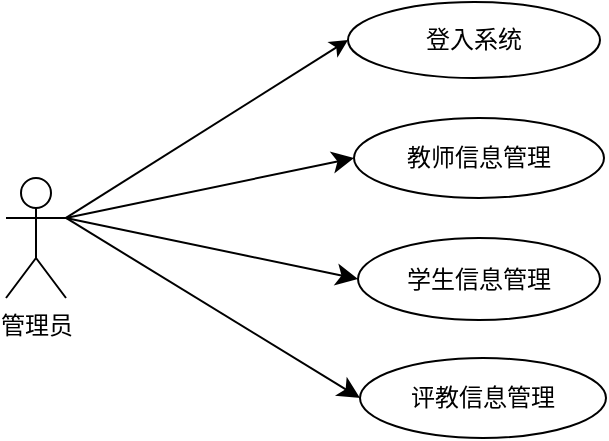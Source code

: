 <mxfile version="26.2.6" pages="7">
  <diagram id="BqKJMf85FPqzIqud4xsY" name="管理员">
    <mxGraphModel dx="1157" dy="427" grid="0" gridSize="10" guides="1" tooltips="1" connect="1" arrows="1" fold="1" page="0" pageScale="1" pageWidth="827" pageHeight="1169" math="0" shadow="0">
      <root>
        <mxCell id="0" />
        <mxCell id="1" parent="0" />
        <mxCell id="Rj7lTGnkJ_8Ad0_1yGEh-7" style="edgeStyle=none;curved=1;rounded=0;orthogonalLoop=1;jettySize=auto;html=1;exitX=1;exitY=0.333;exitDx=0;exitDy=0;exitPerimeter=0;entryX=0;entryY=0.5;entryDx=0;entryDy=0;fontSize=12;startSize=8;endSize=8;" parent="1" source="Rj7lTGnkJ_8Ad0_1yGEh-1" target="Rj7lTGnkJ_8Ad0_1yGEh-3" edge="1">
          <mxGeometry relative="1" as="geometry" />
        </mxCell>
        <mxCell id="Rj7lTGnkJ_8Ad0_1yGEh-8" style="edgeStyle=none;curved=1;rounded=0;orthogonalLoop=1;jettySize=auto;html=1;exitX=1;exitY=0.333;exitDx=0;exitDy=0;exitPerimeter=0;entryX=0;entryY=0.5;entryDx=0;entryDy=0;fontSize=12;startSize=8;endSize=8;" parent="1" source="Rj7lTGnkJ_8Ad0_1yGEh-1" target="Rj7lTGnkJ_8Ad0_1yGEh-4" edge="1">
          <mxGeometry relative="1" as="geometry" />
        </mxCell>
        <mxCell id="Rj7lTGnkJ_8Ad0_1yGEh-9" style="edgeStyle=none;curved=1;rounded=0;orthogonalLoop=1;jettySize=auto;html=1;exitX=1;exitY=0.333;exitDx=0;exitDy=0;exitPerimeter=0;entryX=0;entryY=0.5;entryDx=0;entryDy=0;fontSize=12;startSize=8;endSize=8;" parent="1" source="Rj7lTGnkJ_8Ad0_1yGEh-1" target="Rj7lTGnkJ_8Ad0_1yGEh-5" edge="1">
          <mxGeometry relative="1" as="geometry" />
        </mxCell>
        <mxCell id="wLHuV9FiwggXm_gmEuJT-1" style="edgeStyle=none;rounded=0;orthogonalLoop=1;jettySize=auto;html=1;exitX=1;exitY=0.333;exitDx=0;exitDy=0;exitPerimeter=0;entryX=0;entryY=0.5;entryDx=0;entryDy=0;" parent="1" source="Rj7lTGnkJ_8Ad0_1yGEh-1" target="wLHuV9FiwggXm_gmEuJT-2" edge="1">
          <mxGeometry relative="1" as="geometry">
            <mxPoint x="83.87" y="334.136" as="targetPoint" />
          </mxGeometry>
        </mxCell>
        <mxCell id="Rj7lTGnkJ_8Ad0_1yGEh-1" value="管理员" style="shape=umlActor;verticalLabelPosition=bottom;verticalAlign=top;html=1;outlineConnect=0;" parent="1" vertex="1">
          <mxGeometry x="-87" y="159" width="30" height="60" as="geometry" />
        </mxCell>
        <mxCell id="Rj7lTGnkJ_8Ad0_1yGEh-3" value="教师信息管理" style="ellipse;whiteSpace=wrap;html=1;" parent="1" vertex="1">
          <mxGeometry x="87" y="129" width="125" height="40" as="geometry" />
        </mxCell>
        <mxCell id="Rj7lTGnkJ_8Ad0_1yGEh-4" value="学生信息管理" style="ellipse;whiteSpace=wrap;html=1;" parent="1" vertex="1">
          <mxGeometry x="89" y="189" width="121" height="41" as="geometry" />
        </mxCell>
        <mxCell id="Rj7lTGnkJ_8Ad0_1yGEh-5" value="评教信息管理" style="ellipse;whiteSpace=wrap;html=1;" parent="1" vertex="1">
          <mxGeometry x="90" y="249" width="123" height="40" as="geometry" />
        </mxCell>
        <mxCell id="wLHuV9FiwggXm_gmEuJT-2" value="登入系统" style="ellipse;whiteSpace=wrap;html=1;" parent="1" vertex="1">
          <mxGeometry x="84" y="71" width="126" height="38" as="geometry" />
        </mxCell>
      </root>
    </mxGraphModel>
  </diagram>
  <diagram id="76BPmSXGBygnzQ10tik7" name="学生">
    <mxGraphModel dx="757" dy="409" grid="0" gridSize="10" guides="1" tooltips="1" connect="1" arrows="1" fold="1" page="0" pageScale="1" pageWidth="827" pageHeight="1169" math="0" shadow="0">
      <root>
        <mxCell id="0" />
        <mxCell id="1" parent="0" />
        <mxCell id="Hhawp_6B067g2484ORO7-1" style="edgeStyle=none;curved=1;rounded=0;orthogonalLoop=1;jettySize=auto;html=1;exitX=1;exitY=0.333;exitDx=0;exitDy=0;exitPerimeter=0;entryX=0;entryY=0.5;entryDx=0;entryDy=0;fontSize=12;startSize=8;endSize=8;" parent="1" source="Hhawp_6B067g2484ORO7-5" target="Hhawp_6B067g2484ORO7-6" edge="1">
          <mxGeometry relative="1" as="geometry" />
        </mxCell>
        <mxCell id="Hhawp_6B067g2484ORO7-2" style="edgeStyle=none;curved=1;rounded=0;orthogonalLoop=1;jettySize=auto;html=1;exitX=1;exitY=0.333;exitDx=0;exitDy=0;exitPerimeter=0;entryX=0;entryY=0.5;entryDx=0;entryDy=0;fontSize=12;startSize=8;endSize=8;" parent="1" source="Hhawp_6B067g2484ORO7-5" target="Hhawp_6B067g2484ORO7-7" edge="1">
          <mxGeometry relative="1" as="geometry" />
        </mxCell>
        <mxCell id="Hhawp_6B067g2484ORO7-3" style="edgeStyle=none;curved=1;rounded=0;orthogonalLoop=1;jettySize=auto;html=1;exitX=1;exitY=0.333;exitDx=0;exitDy=0;exitPerimeter=0;entryX=0;entryY=0.5;entryDx=0;entryDy=0;fontSize=12;startSize=8;endSize=8;" parent="1" source="Hhawp_6B067g2484ORO7-5" target="Hhawp_6B067g2484ORO7-8" edge="1">
          <mxGeometry relative="1" as="geometry" />
        </mxCell>
        <mxCell id="nxoC0YQbQic6FxLyCxFU-1" style="edgeStyle=none;rounded=0;orthogonalLoop=1;jettySize=auto;html=1;exitX=1;exitY=0.333;exitDx=0;exitDy=0;exitPerimeter=0;" parent="1" source="Hhawp_6B067g2484ORO7-5" edge="1">
          <mxGeometry relative="1" as="geometry">
            <mxPoint x="273.138" y="91.535" as="targetPoint" />
          </mxGeometry>
        </mxCell>
        <mxCell id="Hhawp_6B067g2484ORO7-5" value="学生" style="shape=umlActor;verticalLabelPosition=bottom;verticalAlign=top;html=1;outlineConnect=0;" parent="1" vertex="1">
          <mxGeometry x="89" y="158" width="30" height="60" as="geometry" />
        </mxCell>
        <mxCell id="Hhawp_6B067g2484ORO7-6" value="学生信息管理" style="ellipse;whiteSpace=wrap;html=1;" parent="1" vertex="1">
          <mxGeometry x="273" y="190" width="133" height="43" as="geometry" />
        </mxCell>
        <mxCell id="Hhawp_6B067g2484ORO7-7" value="评教操作" style="ellipse;whiteSpace=wrap;html=1;" parent="1" vertex="1">
          <mxGeometry x="276.5" y="253" width="130" height="40" as="geometry" />
        </mxCell>
        <mxCell id="Hhawp_6B067g2484ORO7-8" value="登入功能" style="ellipse;whiteSpace=wrap;html=1;" parent="1" vertex="1">
          <mxGeometry x="275" y="131" width="130" height="41" as="geometry" />
        </mxCell>
        <mxCell id="nxoC0YQbQic6FxLyCxFU-2" value="注册功能" style="ellipse;whiteSpace=wrap;html=1;" parent="1" vertex="1">
          <mxGeometry x="272.75" y="71" width="135" height="42" as="geometry" />
        </mxCell>
      </root>
    </mxGraphModel>
  </diagram>
  <diagram id="HDxDCo0cyXKc_iHEU8dF" name="教师">
    <mxGraphModel dx="763" dy="404" grid="0" gridSize="10" guides="1" tooltips="1" connect="1" arrows="1" fold="1" page="0" pageScale="1" pageWidth="827" pageHeight="1169" math="0" shadow="0">
      <root>
        <mxCell id="0" />
        <mxCell id="1" parent="0" />
        <mxCell id="91jvx7QYuH4bhER9f3Xn-1" style="edgeStyle=none;curved=1;rounded=0;orthogonalLoop=1;jettySize=auto;html=1;exitX=1;exitY=0.333;exitDx=0;exitDy=0;exitPerimeter=0;entryX=0;entryY=0.5;entryDx=0;entryDy=0;fontSize=12;startSize=8;endSize=8;" parent="1" source="91jvx7QYuH4bhER9f3Xn-5" target="91jvx7QYuH4bhER9f3Xn-6" edge="1">
          <mxGeometry relative="1" as="geometry" />
        </mxCell>
        <mxCell id="91jvx7QYuH4bhER9f3Xn-2" style="edgeStyle=none;curved=1;rounded=0;orthogonalLoop=1;jettySize=auto;html=1;exitX=1;exitY=0.333;exitDx=0;exitDy=0;exitPerimeter=0;entryX=0;entryY=0.5;entryDx=0;entryDy=0;fontSize=12;startSize=8;endSize=8;" parent="1" source="91jvx7QYuH4bhER9f3Xn-5" target="91jvx7QYuH4bhER9f3Xn-7" edge="1">
          <mxGeometry relative="1" as="geometry" />
        </mxCell>
        <mxCell id="91jvx7QYuH4bhER9f3Xn-3" style="edgeStyle=none;curved=1;rounded=0;orthogonalLoop=1;jettySize=auto;html=1;exitX=1;exitY=0.333;exitDx=0;exitDy=0;exitPerimeter=0;entryX=0;entryY=0.5;entryDx=0;entryDy=0;fontSize=12;startSize=8;endSize=8;" parent="1" source="91jvx7QYuH4bhER9f3Xn-5" target="91jvx7QYuH4bhER9f3Xn-8" edge="1">
          <mxGeometry relative="1" as="geometry" />
        </mxCell>
        <mxCell id="nmdhA0ZD9sHGy71seVK8-1" style="edgeStyle=none;rounded=0;orthogonalLoop=1;jettySize=auto;html=1;exitX=1;exitY=0.333;exitDx=0;exitDy=0;exitPerimeter=0;entryX=0;entryY=0.5;entryDx=0;entryDy=0;" edge="1" parent="1" source="91jvx7QYuH4bhER9f3Xn-5" target="nmdhA0ZD9sHGy71seVK8-2">
          <mxGeometry relative="1" as="geometry">
            <mxPoint x="272" y="87" as="targetPoint" />
          </mxGeometry>
        </mxCell>
        <mxCell id="91jvx7QYuH4bhER9f3Xn-5" value="教师" style="shape=umlActor;verticalLabelPosition=bottom;verticalAlign=top;html=1;outlineConnect=0;" parent="1" vertex="1">
          <mxGeometry x="95" y="163" width="30" height="60" as="geometry" />
        </mxCell>
        <mxCell id="91jvx7QYuH4bhER9f3Xn-6" value="教师信息管理" style="ellipse;whiteSpace=wrap;html=1;" parent="1" vertex="1">
          <mxGeometry x="272" y="193" width="133" height="43" as="geometry" />
        </mxCell>
        <mxCell id="91jvx7QYuH4bhER9f3Xn-7" value="评教结果管理" style="ellipse;whiteSpace=wrap;html=1;" parent="1" vertex="1">
          <mxGeometry x="276.5" y="253" width="130" height="40" as="geometry" />
        </mxCell>
        <mxCell id="91jvx7QYuH4bhER9f3Xn-8" value="登入功能" style="ellipse;whiteSpace=wrap;html=1;" parent="1" vertex="1">
          <mxGeometry x="274" y="134" width="130" height="41" as="geometry" />
        </mxCell>
        <mxCell id="nmdhA0ZD9sHGy71seVK8-2" value="注册功能" style="ellipse;whiteSpace=wrap;html=1;" vertex="1" parent="1">
          <mxGeometry x="272.5" y="74" width="132" height="42" as="geometry" />
        </mxCell>
      </root>
    </mxGraphModel>
  </diagram>
  <diagram id="oEefLzrWdg9wQNqp_Ybk" name="ER">
    <mxGraphModel dx="1081" dy="610" grid="0" gridSize="10" guides="1" tooltips="1" connect="1" arrows="0" fold="1" page="0" pageScale="1" pageWidth="827" pageHeight="1169" math="0" shadow="0">
      <root>
        <mxCell id="0" />
        <mxCell id="1" parent="0" />
        <mxCell id="bM4Zm1M5TDswkcVGqye9-28" style="edgeStyle=none;curved=1;rounded=0;orthogonalLoop=1;jettySize=auto;html=1;exitX=1;exitY=0.5;exitDx=0;exitDy=0;entryX=0;entryY=0.5;entryDx=0;entryDy=0;fontSize=12;startSize=8;endSize=8;endArrow=none;startFill=0;" parent="1" source="bM4Zm1M5TDswkcVGqye9-22" target="bM4Zm1M5TDswkcVGqye9-23" edge="1">
          <mxGeometry relative="1" as="geometry">
            <mxPoint x="395" y="301.0" as="sourcePoint" />
            <mxPoint x="551.0" y="282" as="targetPoint" />
          </mxGeometry>
        </mxCell>
        <mxCell id="bM4Zm1M5TDswkcVGqye9-62" style="edgeStyle=none;curved=1;rounded=0;orthogonalLoop=1;jettySize=auto;html=1;exitX=1;exitY=1;exitDx=0;exitDy=0;fontSize=12;startSize=8;endSize=8;endArrow=none;startFill=0;entryX=0;entryY=0;entryDx=0;entryDy=0;" parent="1" source="bM4Zm1M5TDswkcVGqye9-22" target="bM4Zm1M5TDswkcVGqye9-64" edge="1">
          <mxGeometry relative="1" as="geometry">
            <mxPoint x="532" y="480" as="targetPoint" />
          </mxGeometry>
        </mxCell>
        <mxCell id="bM4Zm1M5TDswkcVGqye9-63" value="n" style="edgeLabel;html=1;align=center;verticalAlign=middle;resizable=0;points=[];fontSize=12;" parent="bM4Zm1M5TDswkcVGqye9-62" vertex="1" connectable="0">
          <mxGeometry x="-0.459" y="-2" relative="1" as="geometry">
            <mxPoint as="offset" />
          </mxGeometry>
        </mxCell>
        <mxCell id="bM4Zm1M5TDswkcVGqye9-22" value="管理员" style="rounded=1;whiteSpace=wrap;html=1;" parent="1" vertex="1">
          <mxGeometry x="407" y="303" width="104" height="49" as="geometry" />
        </mxCell>
        <mxCell id="bM4Zm1M5TDswkcVGqye9-23" value="管理员ID" style="ellipse;whiteSpace=wrap;html=1;" parent="1" vertex="1">
          <mxGeometry x="619" y="316" width="126" height="40" as="geometry" />
        </mxCell>
        <mxCell id="bM4Zm1M5TDswkcVGqye9-34" style="edgeStyle=none;curved=1;rounded=0;orthogonalLoop=1;jettySize=auto;html=1;exitX=0.5;exitY=0;exitDx=0;exitDy=0;entryX=0.5;entryY=1;entryDx=0;entryDy=0;fontSize=12;startSize=8;endSize=8;endArrow=none;startFill=0;" parent="1" source="bM4Zm1M5TDswkcVGqye9-29" target="bM4Zm1M5TDswkcVGqye9-22" edge="1">
          <mxGeometry relative="1" as="geometry" />
        </mxCell>
        <mxCell id="bM4Zm1M5TDswkcVGqye9-35" value="n" style="edgeLabel;html=1;align=center;verticalAlign=middle;resizable=0;points=[];fontSize=12;" parent="bM4Zm1M5TDswkcVGqye9-34" vertex="1" connectable="0">
          <mxGeometry x="0.093" y="-1" relative="1" as="geometry">
            <mxPoint x="1" as="offset" />
          </mxGeometry>
        </mxCell>
        <mxCell id="bM4Zm1M5TDswkcVGqye9-29" value="修改" style="rhombus;whiteSpace=wrap;html=1;" parent="1" vertex="1">
          <mxGeometry x="356" y="416" width="104" height="49" as="geometry" />
        </mxCell>
        <mxCell id="bM4Zm1M5TDswkcVGqye9-30" value="" style="endArrow=none;html=1;rounded=0;fontSize=12;startSize=8;endSize=8;curved=1;entryX=0;entryY=0.5;entryDx=0;entryDy=0;exitX=1;exitY=0.5;exitDx=0;exitDy=0;" parent="1" source="JXlEL2WUiQqSIzVI-vLw-14" target="bM4Zm1M5TDswkcVGqye9-29" edge="1">
          <mxGeometry width="50" height="50" relative="1" as="geometry">
            <mxPoint x="279" y="420" as="sourcePoint" />
            <mxPoint x="456" y="334" as="targetPoint" />
          </mxGeometry>
        </mxCell>
        <mxCell id="bM4Zm1M5TDswkcVGqye9-31" value="m" style="edgeLabel;html=1;align=center;verticalAlign=middle;resizable=0;points=[];fontSize=12;" parent="bM4Zm1M5TDswkcVGqye9-30" vertex="1" connectable="0">
          <mxGeometry x="-0.023" y="-2" relative="1" as="geometry">
            <mxPoint as="offset" />
          </mxGeometry>
        </mxCell>
        <mxCell id="bM4Zm1M5TDswkcVGqye9-37" style="edgeStyle=none;curved=1;rounded=0;orthogonalLoop=1;jettySize=auto;html=1;exitX=0;exitY=0.5;exitDx=0;exitDy=0;fontSize=12;startSize=8;endSize=8;endArrow=none;startFill=0;entryX=1;entryY=0.5;entryDx=0;entryDy=0;" parent="1" source="bM4Zm1M5TDswkcVGqye9-36" target="JXlEL2WUiQqSIzVI-vLw-13" edge="1">
          <mxGeometry relative="1" as="geometry">
            <mxPoint x="607" y="130" as="targetPoint" />
          </mxGeometry>
        </mxCell>
        <mxCell id="bM4Zm1M5TDswkcVGqye9-40" value="m" style="edgeLabel;html=1;align=center;verticalAlign=middle;resizable=0;points=[];fontSize=12;" parent="bM4Zm1M5TDswkcVGqye9-37" vertex="1" connectable="0">
          <mxGeometry x="-0.018" y="-4" relative="1" as="geometry">
            <mxPoint as="offset" />
          </mxGeometry>
        </mxCell>
        <mxCell id="bM4Zm1M5TDswkcVGqye9-38" style="edgeStyle=none;curved=1;rounded=0;orthogonalLoop=1;jettySize=auto;html=1;exitX=0.5;exitY=1;exitDx=0;exitDy=0;entryX=0.5;entryY=0;entryDx=0;entryDy=0;fontSize=12;startSize=8;endSize=8;endArrow=none;startFill=0;" parent="1" source="bM4Zm1M5TDswkcVGqye9-36" target="bM4Zm1M5TDswkcVGqye9-22" edge="1">
          <mxGeometry relative="1" as="geometry" />
        </mxCell>
        <mxCell id="bM4Zm1M5TDswkcVGqye9-39" value="n" style="edgeLabel;html=1;align=center;verticalAlign=middle;resizable=0;points=[];fontSize=12;" parent="bM4Zm1M5TDswkcVGqye9-38" vertex="1" connectable="0">
          <mxGeometry x="0.219" y="2" relative="1" as="geometry">
            <mxPoint y="-1" as="offset" />
          </mxGeometry>
        </mxCell>
        <mxCell id="bM4Zm1M5TDswkcVGqye9-36" value="修改" style="rhombus;whiteSpace=wrap;html=1;" parent="1" vertex="1">
          <mxGeometry x="727" y="165" width="108" height="56" as="geometry" />
        </mxCell>
        <mxCell id="bM4Zm1M5TDswkcVGqye9-42" style="edgeStyle=none;curved=1;rounded=0;orthogonalLoop=1;jettySize=auto;html=1;exitX=1;exitY=0.5;exitDx=0;exitDy=0;fontSize=12;startSize=8;endSize=8;endArrow=none;startFill=0;entryX=0;entryY=0.5;entryDx=0;entryDy=0;" parent="1" source="bM4Zm1M5TDswkcVGqye9-41" target="JXlEL2WUiQqSIzVI-vLw-13" edge="1">
          <mxGeometry relative="1" as="geometry">
            <mxPoint x="514" y="128" as="targetPoint" />
          </mxGeometry>
        </mxCell>
        <mxCell id="bM4Zm1M5TDswkcVGqye9-46" value="1" style="edgeLabel;html=1;align=center;verticalAlign=middle;resizable=0;points=[];fontSize=12;" parent="bM4Zm1M5TDswkcVGqye9-42" vertex="1" connectable="0">
          <mxGeometry x="-0.035" y="5" relative="1" as="geometry">
            <mxPoint as="offset" />
          </mxGeometry>
        </mxCell>
        <mxCell id="bM4Zm1M5TDswkcVGqye9-44" style="edgeStyle=none;curved=1;rounded=0;orthogonalLoop=1;jettySize=auto;html=1;exitX=0;exitY=0.5;exitDx=0;exitDy=0;fontSize=12;startSize=8;endSize=8;endArrow=none;startFill=0;" parent="1" source="bM4Zm1M5TDswkcVGqye9-41" edge="1">
          <mxGeometry relative="1" as="geometry">
            <mxPoint x="281" y="133" as="targetPoint" />
          </mxGeometry>
        </mxCell>
        <mxCell id="bM4Zm1M5TDswkcVGqye9-45" value="1" style="edgeLabel;html=1;align=center;verticalAlign=middle;resizable=0;points=[];fontSize=12;" parent="bM4Zm1M5TDswkcVGqye9-44" vertex="1" connectable="0">
          <mxGeometry x="0.183" y="-4" relative="1" as="geometry">
            <mxPoint as="offset" />
          </mxGeometry>
        </mxCell>
        <mxCell id="bM4Zm1M5TDswkcVGqye9-41" value="查看" style="rhombus;whiteSpace=wrap;html=1;" parent="1" vertex="1">
          <mxGeometry x="336" y="95" width="102" height="46" as="geometry" />
        </mxCell>
        <mxCell id="bM4Zm1M5TDswkcVGqye9-52" style="edgeStyle=none;curved=1;rounded=0;orthogonalLoop=1;jettySize=auto;html=1;fontSize=12;startSize=8;endSize=8;exitX=0;exitY=0;exitDx=0;exitDy=0;endArrow=none;startFill=0;" parent="1" source="bM4Zm1M5TDswkcVGqye9-51" edge="1">
          <mxGeometry relative="1" as="geometry">
            <mxPoint x="233.171" y="157.282" as="targetPoint" />
            <mxPoint x="289" y="257" as="sourcePoint" />
          </mxGeometry>
        </mxCell>
        <mxCell id="bM4Zm1M5TDswkcVGqye9-54" value="1" style="edgeLabel;html=1;align=center;verticalAlign=middle;resizable=0;points=[];fontSize=12;" parent="bM4Zm1M5TDswkcVGqye9-52" vertex="1" connectable="0">
          <mxGeometry x="-0.007" relative="1" as="geometry">
            <mxPoint as="offset" />
          </mxGeometry>
        </mxCell>
        <mxCell id="bM4Zm1M5TDswkcVGqye9-53" style="edgeStyle=none;curved=1;rounded=0;orthogonalLoop=1;jettySize=auto;html=1;exitX=0;exitY=1;exitDx=0;exitDy=0;fontSize=12;startSize=8;endSize=8;endArrow=none;startFill=0;entryX=0.632;entryY=-0.043;entryDx=0;entryDy=0;entryPerimeter=0;" parent="1" source="bM4Zm1M5TDswkcVGqye9-51" target="JXlEL2WUiQqSIzVI-vLw-14" edge="1">
          <mxGeometry relative="1" as="geometry">
            <mxPoint x="240.604" y="397.933" as="targetPoint" />
          </mxGeometry>
        </mxCell>
        <mxCell id="bM4Zm1M5TDswkcVGqye9-55" value="1" style="edgeLabel;html=1;align=center;verticalAlign=middle;resizable=0;points=[];fontSize=12;" parent="bM4Zm1M5TDswkcVGqye9-53" vertex="1" connectable="0">
          <mxGeometry x="0.079" y="3" relative="1" as="geometry">
            <mxPoint y="-1" as="offset" />
          </mxGeometry>
        </mxCell>
        <mxCell id="bM4Zm1M5TDswkcVGqye9-51" value="查看" style="rhombus;whiteSpace=wrap;html=1;" parent="1" vertex="1">
          <mxGeometry x="258" y="253" width="98" height="54" as="geometry" />
        </mxCell>
        <mxCell id="bM4Zm1M5TDswkcVGqye9-65" style="edgeStyle=none;curved=1;rounded=0;orthogonalLoop=1;jettySize=auto;html=1;fontSize=12;startSize=8;endSize=8;endArrow=none;startFill=0;entryX=0;entryY=0.5;entryDx=0;entryDy=0;" parent="1" source="bM4Zm1M5TDswkcVGqye9-64" target="hFQoLBo29AyFhbDQp1YB-8" edge="1">
          <mxGeometry relative="1" as="geometry">
            <mxPoint x="663.368" y="532.66" as="targetPoint" />
          </mxGeometry>
        </mxCell>
        <mxCell id="bM4Zm1M5TDswkcVGqye9-66" value="m" style="edgeLabel;html=1;align=center;verticalAlign=middle;resizable=0;points=[];fontSize=12;" parent="bM4Zm1M5TDswkcVGqye9-65" vertex="1" connectable="0">
          <mxGeometry x="0.192" y="-4" relative="1" as="geometry">
            <mxPoint as="offset" />
          </mxGeometry>
        </mxCell>
        <mxCell id="bM4Zm1M5TDswkcVGqye9-64" value="管理" style="rhombus;whiteSpace=wrap;html=1;" parent="1" vertex="1">
          <mxGeometry x="486" y="477" width="106" height="56" as="geometry" />
        </mxCell>
        <mxCell id="bM4Zm1M5TDswkcVGqye9-68" style="edgeStyle=none;curved=1;rounded=0;orthogonalLoop=1;jettySize=auto;html=1;exitX=0.5;exitY=0;exitDx=0;exitDy=0;fontSize=12;startSize=8;endSize=8;endArrow=none;startFill=0;" parent="1" source="bM4Zm1M5TDswkcVGqye9-67" edge="1">
          <mxGeometry relative="1" as="geometry">
            <mxPoint x="282.416" y="153.566" as="targetPoint" />
          </mxGeometry>
        </mxCell>
        <mxCell id="bM4Zm1M5TDswkcVGqye9-70" value="n" style="edgeLabel;html=1;align=center;verticalAlign=middle;resizable=0;points=[];fontSize=12;" parent="bM4Zm1M5TDswkcVGqye9-68" vertex="1" connectable="0">
          <mxGeometry x="-0.075" y="-3" relative="1" as="geometry">
            <mxPoint y="-1" as="offset" />
          </mxGeometry>
        </mxCell>
        <mxCell id="bM4Zm1M5TDswkcVGqye9-69" style="edgeStyle=none;curved=1;rounded=0;orthogonalLoop=1;jettySize=auto;html=1;exitX=0.5;exitY=1;exitDx=0;exitDy=0;entryX=0.25;entryY=0;entryDx=0;entryDy=0;fontSize=12;startSize=8;endSize=8;endArrow=none;startFill=0;" parent="1" source="bM4Zm1M5TDswkcVGqye9-67" target="bM4Zm1M5TDswkcVGqye9-22" edge="1">
          <mxGeometry relative="1" as="geometry" />
        </mxCell>
        <mxCell id="bM4Zm1M5TDswkcVGqye9-71" value="1" style="edgeLabel;html=1;align=center;verticalAlign=middle;resizable=0;points=[];fontSize=12;" parent="bM4Zm1M5TDswkcVGqye9-69" vertex="1" connectable="0">
          <mxGeometry x="0.216" y="-3" relative="1" as="geometry">
            <mxPoint as="offset" />
          </mxGeometry>
        </mxCell>
        <mxCell id="bM4Zm1M5TDswkcVGqye9-67" value="发布" style="rhombus;whiteSpace=wrap;html=1;" parent="1" vertex="1">
          <mxGeometry x="332" y="204.5" width="106" height="56" as="geometry" />
        </mxCell>
        <mxCell id="JXlEL2WUiQqSIzVI-vLw-8" style="edgeStyle=none;rounded=0;orthogonalLoop=1;jettySize=auto;html=1;exitX=0;exitY=1;exitDx=0;exitDy=0;endArrow=none;startFill=0;" parent="1" source="-noU1-uWc7H128BiO_JX-1" target="JXlEL2WUiQqSIzVI-vLw-5" edge="1">
          <mxGeometry relative="1" as="geometry" />
        </mxCell>
        <mxCell id="-noU1-uWc7H128BiO_JX-1" value="评教" style="rounded=1;whiteSpace=wrap;html=1;" parent="1" vertex="1">
          <mxGeometry x="186" y="108" width="95" height="49" as="geometry" />
        </mxCell>
        <mxCell id="JXlEL2WUiQqSIzVI-vLw-1" value="分数" style="ellipse;whiteSpace=wrap;html=1;" parent="1" vertex="1">
          <mxGeometry x="269" y="47" width="101" height="40" as="geometry" />
        </mxCell>
        <mxCell id="JXlEL2WUiQqSIzVI-vLw-2" style="edgeStyle=none;rounded=0;orthogonalLoop=1;jettySize=auto;html=1;exitX=0.75;exitY=0;exitDx=0;exitDy=0;entryX=0.358;entryY=0.94;entryDx=0;entryDy=0;entryPerimeter=0;endArrow=none;startFill=0;" parent="1" source="-noU1-uWc7H128BiO_JX-1" target="JXlEL2WUiQqSIzVI-vLw-1" edge="1">
          <mxGeometry relative="1" as="geometry" />
        </mxCell>
        <mxCell id="JXlEL2WUiQqSIzVI-vLw-6" style="edgeStyle=none;rounded=0;orthogonalLoop=1;jettySize=auto;html=1;exitX=0.5;exitY=1;exitDx=0;exitDy=0;entryX=0.5;entryY=0;entryDx=0;entryDy=0;endArrow=none;startFill=0;" parent="1" source="JXlEL2WUiQqSIzVI-vLw-3" target="-noU1-uWc7H128BiO_JX-1" edge="1">
          <mxGeometry relative="1" as="geometry" />
        </mxCell>
        <mxCell id="JXlEL2WUiQqSIzVI-vLw-3" value="教师ID" style="ellipse;whiteSpace=wrap;html=1;" parent="1" vertex="1">
          <mxGeometry x="164" y="23" width="102" height="39" as="geometry" />
        </mxCell>
        <mxCell id="JXlEL2WUiQqSIzVI-vLw-7" style="edgeStyle=none;rounded=0;orthogonalLoop=1;jettySize=auto;html=1;exitX=1;exitY=1;exitDx=0;exitDy=0;entryX=0;entryY=0.5;entryDx=0;entryDy=0;endArrow=none;startFill=0;" parent="1" source="JXlEL2WUiQqSIzVI-vLw-4" target="-noU1-uWc7H128BiO_JX-1" edge="1">
          <mxGeometry relative="1" as="geometry" />
        </mxCell>
        <mxCell id="JXlEL2WUiQqSIzVI-vLw-4" value="检查是否评教" style="ellipse;whiteSpace=wrap;html=1;" parent="1" vertex="1">
          <mxGeometry x="49" y="78" width="99" height="37" as="geometry" />
        </mxCell>
        <mxCell id="JXlEL2WUiQqSIzVI-vLw-5" value="学生ID" style="ellipse;whiteSpace=wrap;html=1;" parent="1" vertex="1">
          <mxGeometry x="56" y="180" width="95" height="41" as="geometry" />
        </mxCell>
        <mxCell id="JXlEL2WUiQqSIzVI-vLw-11" style="edgeStyle=none;rounded=0;orthogonalLoop=1;jettySize=auto;html=1;exitX=0.5;exitY=0;exitDx=0;exitDy=0;entryX=0.25;entryY=1;entryDx=0;entryDy=0;endArrow=none;startFill=0;" parent="1" source="JXlEL2WUiQqSIzVI-vLw-9" target="-noU1-uWc7H128BiO_JX-1" edge="1">
          <mxGeometry relative="1" as="geometry" />
        </mxCell>
        <mxCell id="JXlEL2WUiQqSIzVI-vLw-9" value="课程ID" style="ellipse;whiteSpace=wrap;html=1;" parent="1" vertex="1">
          <mxGeometry x="148" y="212" width="100" height="41" as="geometry" />
        </mxCell>
        <mxCell id="JXlEL2WUiQqSIzVI-vLw-27" style="edgeStyle=none;rounded=0;orthogonalLoop=1;jettySize=auto;html=1;exitX=0.5;exitY=1;exitDx=0;exitDy=0;entryX=0.5;entryY=0;entryDx=0;entryDy=0;endArrow=none;startFill=0;" parent="1" source="JXlEL2WUiQqSIzVI-vLw-13" target="JXlEL2WUiQqSIzVI-vLw-20" edge="1">
          <mxGeometry relative="1" as="geometry" />
        </mxCell>
        <mxCell id="JXlEL2WUiQqSIzVI-vLw-13" value="学生" style="rounded=1;whiteSpace=wrap;html=1;" parent="1" vertex="1">
          <mxGeometry x="515" y="101" width="93" height="47" as="geometry" />
        </mxCell>
        <mxCell id="JXlEL2WUiQqSIzVI-vLw-14" value="教师" style="rounded=1;whiteSpace=wrap;html=1;" parent="1" vertex="1">
          <mxGeometry x="185" y="404" width="96" height="45" as="geometry" />
        </mxCell>
        <mxCell id="JXlEL2WUiQqSIzVI-vLw-23" style="edgeStyle=none;rounded=0;orthogonalLoop=1;jettySize=auto;html=1;exitX=0.5;exitY=1;exitDx=0;exitDy=0;entryX=0.5;entryY=0;entryDx=0;entryDy=0;endArrow=none;startFill=0;" parent="1" source="JXlEL2WUiQqSIzVI-vLw-15" target="JXlEL2WUiQqSIzVI-vLw-13" edge="1">
          <mxGeometry relative="1" as="geometry" />
        </mxCell>
        <mxCell id="JXlEL2WUiQqSIzVI-vLw-15" value="学生ID" style="ellipse;whiteSpace=wrap;html=1;" parent="1" vertex="1">
          <mxGeometry x="491" y="3" width="112" height="44" as="geometry" />
        </mxCell>
        <mxCell id="JXlEL2WUiQqSIzVI-vLw-22" style="edgeStyle=none;rounded=0;orthogonalLoop=1;jettySize=auto;html=1;exitX=0;exitY=1;exitDx=0;exitDy=0;entryX=0.75;entryY=0;entryDx=0;entryDy=0;endArrow=none;startFill=0;" parent="1" source="JXlEL2WUiQqSIzVI-vLw-17" target="JXlEL2WUiQqSIzVI-vLw-13" edge="1">
          <mxGeometry relative="1" as="geometry" />
        </mxCell>
        <mxCell id="JXlEL2WUiQqSIzVI-vLw-17" value="学生课程" style="ellipse;whiteSpace=wrap;html=1;" parent="1" vertex="1">
          <mxGeometry x="595" y="47" width="112" height="44" as="geometry" />
        </mxCell>
        <mxCell id="JXlEL2WUiQqSIzVI-vLw-24" style="edgeStyle=none;rounded=0;orthogonalLoop=1;jettySize=auto;html=1;exitX=1;exitY=1;exitDx=0;exitDy=0;entryX=0;entryY=0;entryDx=0;entryDy=0;endArrow=none;startFill=0;" parent="1" source="JXlEL2WUiQqSIzVI-vLw-18" target="JXlEL2WUiQqSIzVI-vLw-13" edge="1">
          <mxGeometry relative="1" as="geometry" />
        </mxCell>
        <mxCell id="JXlEL2WUiQqSIzVI-vLw-18" value="学生性别" style="ellipse;whiteSpace=wrap;html=1;" parent="1" vertex="1">
          <mxGeometry x="388" y="47" width="112" height="44" as="geometry" />
        </mxCell>
        <mxCell id="JXlEL2WUiQqSIzVI-vLw-19" value="密码" style="ellipse;whiteSpace=wrap;html=1;" parent="1" vertex="1">
          <mxGeometry x="595" y="178.5" width="112" height="44" as="geometry" />
        </mxCell>
        <mxCell id="JXlEL2WUiQqSIzVI-vLw-20" value="学生年龄" style="ellipse;whiteSpace=wrap;html=1;" parent="1" vertex="1">
          <mxGeometry x="480" y="207" width="112" height="44" as="geometry" />
        </mxCell>
        <mxCell id="JXlEL2WUiQqSIzVI-vLw-25" style="edgeStyle=none;rounded=0;orthogonalLoop=1;jettySize=auto;html=1;exitX=1;exitY=0;exitDx=0;exitDy=0;entryX=0;entryY=0.75;entryDx=0;entryDy=0;endArrow=none;startFill=0;" parent="1" source="JXlEL2WUiQqSIzVI-vLw-21" target="JXlEL2WUiQqSIzVI-vLw-13" edge="1">
          <mxGeometry relative="1" as="geometry" />
        </mxCell>
        <mxCell id="JXlEL2WUiQqSIzVI-vLw-21" value="学生姓名" style="ellipse;whiteSpace=wrap;html=1;" parent="1" vertex="1">
          <mxGeometry x="399" y="153" width="112" height="44" as="geometry" />
        </mxCell>
        <mxCell id="JXlEL2WUiQqSIzVI-vLw-28" style="edgeStyle=none;rounded=0;orthogonalLoop=1;jettySize=auto;html=1;exitX=0.75;exitY=1;exitDx=0;exitDy=0;entryX=0.269;entryY=0.157;entryDx=0;entryDy=0;entryPerimeter=0;endArrow=none;startFill=0;" parent="1" source="JXlEL2WUiQqSIzVI-vLw-13" target="JXlEL2WUiQqSIzVI-vLw-19" edge="1">
          <mxGeometry relative="1" as="geometry" />
        </mxCell>
        <mxCell id="hFQoLBo29AyFhbDQp1YB-13" style="edgeStyle=none;rounded=0;orthogonalLoop=1;jettySize=auto;html=1;exitX=0.5;exitY=1;exitDx=0;exitDy=0;entryX=0.5;entryY=0;entryDx=0;entryDy=0;endArrow=none;startFill=0;" parent="1" source="hFQoLBo29AyFhbDQp1YB-1" target="JXlEL2WUiQqSIzVI-vLw-14" edge="1">
          <mxGeometry relative="1" as="geometry" />
        </mxCell>
        <mxCell id="hFQoLBo29AyFhbDQp1YB-1" value="教师ID" style="ellipse;whiteSpace=wrap;html=1;" parent="1" vertex="1">
          <mxGeometry x="164" y="301" width="102" height="41" as="geometry" />
        </mxCell>
        <mxCell id="hFQoLBo29AyFhbDQp1YB-14" style="edgeStyle=none;rounded=0;orthogonalLoop=1;jettySize=auto;html=1;exitX=1;exitY=1;exitDx=0;exitDy=0;entryX=0;entryY=0;entryDx=0;entryDy=0;endArrow=none;startFill=0;" parent="1" source="hFQoLBo29AyFhbDQp1YB-2" target="JXlEL2WUiQqSIzVI-vLw-14" edge="1">
          <mxGeometry relative="1" as="geometry" />
        </mxCell>
        <mxCell id="hFQoLBo29AyFhbDQp1YB-2" value="教师年龄" style="ellipse;whiteSpace=wrap;html=1;" parent="1" vertex="1">
          <mxGeometry x="66" y="349" width="102" height="41" as="geometry" />
        </mxCell>
        <mxCell id="hFQoLBo29AyFhbDQp1YB-15" style="edgeStyle=none;rounded=0;orthogonalLoop=1;jettySize=auto;html=1;exitX=1;exitY=0.5;exitDx=0;exitDy=0;entryX=0;entryY=0.75;entryDx=0;entryDy=0;endArrow=none;startFill=0;" parent="1" source="hFQoLBo29AyFhbDQp1YB-3" target="JXlEL2WUiQqSIzVI-vLw-14" edge="1">
          <mxGeometry relative="1" as="geometry" />
        </mxCell>
        <mxCell id="hFQoLBo29AyFhbDQp1YB-3" value="教师姓名" style="ellipse;whiteSpace=wrap;html=1;" parent="1" vertex="1">
          <mxGeometry x="35" y="440" width="102" height="41" as="geometry" />
        </mxCell>
        <mxCell id="hFQoLBo29AyFhbDQp1YB-4" value="教师性别&lt;span style=&quot;color: rgba(0, 0, 0, 0); font-family: monospace; font-size: 0px; text-align: start; text-wrap-mode: nowrap;&quot;&gt;%3CmxGraphModel%3E%3Croot%3E%3CmxCell%20id%3D%220%22%2F%3E%3CmxCell%20id%3D%221%22%20parent%3D%220%22%2F%3E%3CmxCell%20id%3D%222%22%20value%3D%22%E6%95%99%E5%B8%88ID%22%20style%3D%22ellipse%3BwhiteSpace%3Dwrap%3Bhtml%3D1%3B%22%20vertex%3D%221%22%20parent%3D%221%22%3E%3CmxGeometry%20x%3D%22164%22%20y%3D%22301%22%20width%3D%22102%22%20height%3D%2241%22%20as%3D%22geometry%22%2F%3E%3C%2FmxCell%3E%3C%2Froot%3E%3C%2FmxGraphModel%3E&lt;/span&gt;" style="ellipse;whiteSpace=wrap;html=1;" parent="1" vertex="1">
          <mxGeometry x="286" y="342" width="102" height="41" as="geometry" />
        </mxCell>
        <mxCell id="hFQoLBo29AyFhbDQp1YB-17" style="edgeStyle=none;rounded=0;orthogonalLoop=1;jettySize=auto;html=1;exitX=0;exitY=0;exitDx=0;exitDy=0;entryX=0.75;entryY=1;entryDx=0;entryDy=0;endArrow=none;startFill=0;" parent="1" source="hFQoLBo29AyFhbDQp1YB-5" target="JXlEL2WUiQqSIzVI-vLw-14" edge="1">
          <mxGeometry relative="1" as="geometry" />
        </mxCell>
        <mxCell id="hFQoLBo29AyFhbDQp1YB-5" value="教师密码" style="ellipse;whiteSpace=wrap;html=1;" parent="1" vertex="1">
          <mxGeometry x="292" y="503" width="102" height="41" as="geometry" />
        </mxCell>
        <mxCell id="hFQoLBo29AyFhbDQp1YB-6" value="教师职位" style="ellipse;whiteSpace=wrap;html=1;" parent="1" vertex="1">
          <mxGeometry x="143" y="500" width="102" height="41" as="geometry" />
        </mxCell>
        <mxCell id="hFQoLBo29AyFhbDQp1YB-8" value="课程类别" style="rounded=1;whiteSpace=wrap;html=1;" parent="1" vertex="1">
          <mxGeometry x="663.5" y="481" width="99" height="48" as="geometry" />
        </mxCell>
        <mxCell id="hFQoLBo29AyFhbDQp1YB-11" style="edgeStyle=none;rounded=0;orthogonalLoop=1;jettySize=auto;html=1;exitX=0.5;exitY=1;exitDx=0;exitDy=0;entryX=0.5;entryY=0;entryDx=0;entryDy=0;endArrow=none;startFill=0;" parent="1" source="hFQoLBo29AyFhbDQp1YB-9" target="hFQoLBo29AyFhbDQp1YB-8" edge="1">
          <mxGeometry relative="1" as="geometry" />
        </mxCell>
        <mxCell id="hFQoLBo29AyFhbDQp1YB-9" value="课程编号" style="ellipse;whiteSpace=wrap;html=1;" parent="1" vertex="1">
          <mxGeometry x="597" y="404" width="116" height="48" as="geometry" />
        </mxCell>
        <mxCell id="hFQoLBo29AyFhbDQp1YB-12" style="edgeStyle=none;rounded=0;orthogonalLoop=1;jettySize=auto;html=1;exitX=0.5;exitY=0;exitDx=0;exitDy=0;entryX=0.5;entryY=1;entryDx=0;entryDy=0;endArrow=none;startFill=0;" parent="1" source="hFQoLBo29AyFhbDQp1YB-10" target="hFQoLBo29AyFhbDQp1YB-8" edge="1">
          <mxGeometry relative="1" as="geometry" />
        </mxCell>
        <mxCell id="hFQoLBo29AyFhbDQp1YB-10" value="课程ID" style="ellipse;whiteSpace=wrap;html=1;" parent="1" vertex="1">
          <mxGeometry x="597" y="567" width="116" height="48" as="geometry" />
        </mxCell>
        <mxCell id="hFQoLBo29AyFhbDQp1YB-16" style="edgeStyle=none;rounded=0;orthogonalLoop=1;jettySize=auto;html=1;exitX=0.5;exitY=0;exitDx=0;exitDy=0;entryX=0.384;entryY=0.942;entryDx=0;entryDy=0;entryPerimeter=0;endArrow=none;startFill=0;" parent="1" source="hFQoLBo29AyFhbDQp1YB-6" target="JXlEL2WUiQqSIzVI-vLw-14" edge="1">
          <mxGeometry relative="1" as="geometry" />
        </mxCell>
      </root>
    </mxGraphModel>
  </diagram>
  <diagram id="zspvkgf6SFb71mSo97MC" name="实体图">
    <mxGraphModel dx="1291" dy="502" grid="0" gridSize="10" guides="1" tooltips="1" connect="1" arrows="1" fold="1" page="0" pageScale="1" pageWidth="827" pageHeight="1169" math="0" shadow="0">
      <root>
        <mxCell id="0" />
        <mxCell id="1" parent="0" />
        <mxCell id="HPpxrLnURWfrnqmUTwBd-1" value="评教" style="rounded=0;whiteSpace=wrap;html=1;" parent="1" vertex="1">
          <mxGeometry x="156" y="263" width="89" height="39" as="geometry" />
        </mxCell>
        <mxCell id="HPpxrLnURWfrnqmUTwBd-2" value="学生ID" style="ellipse;whiteSpace=wrap;html=1;" parent="1" vertex="1">
          <mxGeometry x="66" y="106" width="69" height="32" as="geometry" />
        </mxCell>
        <mxCell id="HPpxrLnURWfrnqmUTwBd-3" value="教师ID" style="ellipse;whiteSpace=wrap;html=1;" parent="1" vertex="1">
          <mxGeometry x="223" y="106" width="77" height="32" as="geometry" />
        </mxCell>
        <mxCell id="HPpxrLnURWfrnqmUTwBd-12" style="edgeStyle=none;curved=1;rounded=0;orthogonalLoop=1;jettySize=auto;html=1;exitX=0.5;exitY=1;exitDx=0;exitDy=0;entryX=0.75;entryY=0;entryDx=0;entryDy=0;fontSize=12;startSize=8;endSize=8;endArrow=none;startFill=0;" parent="1" source="HPpxrLnURWfrnqmUTwBd-4" target="HPpxrLnURWfrnqmUTwBd-1" edge="1">
          <mxGeometry relative="1" as="geometry" />
        </mxCell>
        <mxCell id="HPpxrLnURWfrnqmUTwBd-4" value="检查是否评教" style="ellipse;whiteSpace=wrap;html=1;" parent="1" vertex="1">
          <mxGeometry x="309" y="103.25" width="81" height="37.5" as="geometry" />
        </mxCell>
        <mxCell id="HPpxrLnURWfrnqmUTwBd-8" style="edgeStyle=none;curved=1;rounded=0;orthogonalLoop=1;jettySize=auto;html=1;exitX=0.5;exitY=1;exitDx=0;exitDy=0;entryX=0.25;entryY=0;entryDx=0;entryDy=0;fontSize=12;startSize=8;endSize=8;endArrow=none;startFill=0;" parent="1" source="HPpxrLnURWfrnqmUTwBd-5" target="HPpxrLnURWfrnqmUTwBd-1" edge="1">
          <mxGeometry relative="1" as="geometry" />
        </mxCell>
        <mxCell id="HPpxrLnURWfrnqmUTwBd-5" value="分数" style="ellipse;whiteSpace=wrap;html=1;" parent="1" vertex="1">
          <mxGeometry x="-20" y="104" width="77" height="34" as="geometry" />
        </mxCell>
        <mxCell id="HPpxrLnURWfrnqmUTwBd-13" style="edgeStyle=none;curved=1;rounded=0;orthogonalLoop=1;jettySize=auto;html=1;exitX=0.5;exitY=1;exitDx=0;exitDy=0;fontSize=12;startSize=8;endSize=8;endArrow=none;startFill=0;entryX=0.854;entryY=0.027;entryDx=0;entryDy=0;entryPerimeter=0;" parent="1" source="HPpxrLnURWfrnqmUTwBd-6" target="HPpxrLnURWfrnqmUTwBd-1" edge="1">
          <mxGeometry relative="1" as="geometry">
            <mxPoint x="245" y="256" as="targetPoint" />
          </mxGeometry>
        </mxCell>
        <mxCell id="HPpxrLnURWfrnqmUTwBd-6" value="评论" style="ellipse;whiteSpace=wrap;html=1;" parent="1" vertex="1">
          <mxGeometry x="392" y="103.25" width="79" height="38" as="geometry" />
        </mxCell>
        <mxCell id="HPpxrLnURWfrnqmUTwBd-10" style="edgeStyle=none;curved=1;rounded=0;orthogonalLoop=1;jettySize=auto;html=1;exitX=0.5;exitY=1;exitDx=0;exitDy=0;entryX=0.5;entryY=0;entryDx=0;entryDy=0;fontSize=12;startSize=8;endSize=8;endArrow=none;startFill=0;" parent="1" source="HPpxrLnURWfrnqmUTwBd-7" target="HPpxrLnURWfrnqmUTwBd-1" edge="1">
          <mxGeometry relative="1" as="geometry" />
        </mxCell>
        <mxCell id="HPpxrLnURWfrnqmUTwBd-7" value="课程ID" style="ellipse;whiteSpace=wrap;html=1;" parent="1" vertex="1">
          <mxGeometry x="139" y="106" width="77" height="32" as="geometry" />
        </mxCell>
        <mxCell id="HPpxrLnURWfrnqmUTwBd-9" style="edgeStyle=none;curved=1;rounded=0;orthogonalLoop=1;jettySize=auto;html=1;exitX=0.5;exitY=1;exitDx=0;exitDy=0;entryX=0.364;entryY=0.006;entryDx=0;entryDy=0;entryPerimeter=0;fontSize=12;startSize=8;endSize=8;endArrow=none;startFill=0;" parent="1" source="HPpxrLnURWfrnqmUTwBd-2" target="HPpxrLnURWfrnqmUTwBd-1" edge="1">
          <mxGeometry relative="1" as="geometry" />
        </mxCell>
        <mxCell id="HPpxrLnURWfrnqmUTwBd-11" style="edgeStyle=none;curved=1;rounded=0;orthogonalLoop=1;jettySize=auto;html=1;exitX=0.5;exitY=1;exitDx=0;exitDy=0;entryX=0.642;entryY=0.039;entryDx=0;entryDy=0;entryPerimeter=0;fontSize=12;startSize=8;endSize=8;endArrow=none;startFill=0;" parent="1" source="HPpxrLnURWfrnqmUTwBd-3" target="HPpxrLnURWfrnqmUTwBd-1" edge="1">
          <mxGeometry relative="1" as="geometry" />
        </mxCell>
        <mxCell id="HPpxrLnURWfrnqmUTwBd-14" value="学生信息" style="rounded=0;whiteSpace=wrap;html=1;" parent="1" vertex="1">
          <mxGeometry x="66" y="596" width="133" height="46" as="geometry" />
        </mxCell>
        <mxCell id="HPpxrLnURWfrnqmUTwBd-22" style="edgeStyle=none;curved=1;rounded=0;orthogonalLoop=1;jettySize=auto;html=1;exitX=0.5;exitY=1;exitDx=0;exitDy=0;entryX=0.25;entryY=0;entryDx=0;entryDy=0;fontSize=12;startSize=8;endSize=8;endArrow=none;startFill=0;" parent="1" source="HPpxrLnURWfrnqmUTwBd-15" target="HPpxrLnURWfrnqmUTwBd-14" edge="1">
          <mxGeometry relative="1" as="geometry" />
        </mxCell>
        <mxCell id="HPpxrLnURWfrnqmUTwBd-15" value="学生名字" style="ellipse;whiteSpace=wrap;html=1;" parent="1" vertex="1">
          <mxGeometry x="-40" y="447" width="83" height="42" as="geometry" />
        </mxCell>
        <mxCell id="HPpxrLnURWfrnqmUTwBd-23" style="edgeStyle=none;curved=1;rounded=0;orthogonalLoop=1;jettySize=auto;html=1;exitX=0.5;exitY=1;exitDx=0;exitDy=0;fontSize=12;startSize=8;endSize=8;endArrow=none;startFill=0;" parent="1" source="HPpxrLnURWfrnqmUTwBd-16" target="HPpxrLnURWfrnqmUTwBd-14" edge="1">
          <mxGeometry relative="1" as="geometry" />
        </mxCell>
        <mxCell id="HPpxrLnURWfrnqmUTwBd-16" value="学生账号" style="ellipse;whiteSpace=wrap;html=1;" parent="1" vertex="1">
          <mxGeometry x="50" y="447" width="85" height="41" as="geometry" />
        </mxCell>
        <mxCell id="HPpxrLnURWfrnqmUTwBd-17" value="学生密码" style="ellipse;whiteSpace=wrap;html=1;" parent="1" vertex="1">
          <mxGeometry x="142.5" y="447" width="83.5" height="40" as="geometry" />
        </mxCell>
        <mxCell id="HPpxrLnURWfrnqmUTwBd-18" value="学生性别" style="ellipse;whiteSpace=wrap;html=1;" parent="1" vertex="1">
          <mxGeometry x="-126" y="447" width="79" height="41" as="geometry" />
        </mxCell>
        <mxCell id="HPpxrLnURWfrnqmUTwBd-19" value="学生课程" style="ellipse;whiteSpace=wrap;html=1;" parent="1" vertex="1">
          <mxGeometry x="235" y="447" width="86" height="40" as="geometry" />
        </mxCell>
        <mxCell id="HPpxrLnURWfrnqmUTwBd-20" value="学生年龄" style="ellipse;whiteSpace=wrap;html=1;" parent="1" vertex="1">
          <mxGeometry x="330" y="446.5" width="83" height="42" as="geometry" />
        </mxCell>
        <mxCell id="HPpxrLnURWfrnqmUTwBd-21" style="edgeStyle=none;curved=1;rounded=0;orthogonalLoop=1;jettySize=auto;html=1;exitX=0.5;exitY=1;exitDx=0;exitDy=0;entryX=0.112;entryY=0.04;entryDx=0;entryDy=0;entryPerimeter=0;fontSize=12;startSize=8;endSize=8;endArrow=none;startFill=0;" parent="1" source="HPpxrLnURWfrnqmUTwBd-18" target="HPpxrLnURWfrnqmUTwBd-14" edge="1">
          <mxGeometry relative="1" as="geometry" />
        </mxCell>
        <mxCell id="HPpxrLnURWfrnqmUTwBd-24" style="edgeStyle=none;curved=1;rounded=0;orthogonalLoop=1;jettySize=auto;html=1;exitX=0.5;exitY=1;exitDx=0;exitDy=0;entryX=0.557;entryY=0.012;entryDx=0;entryDy=0;entryPerimeter=0;fontSize=12;startSize=8;endSize=8;endArrow=none;endFill=1;startFill=0;" parent="1" source="HPpxrLnURWfrnqmUTwBd-17" target="HPpxrLnURWfrnqmUTwBd-14" edge="1">
          <mxGeometry relative="1" as="geometry" />
        </mxCell>
        <mxCell id="HPpxrLnURWfrnqmUTwBd-25" style="edgeStyle=none;curved=1;rounded=0;orthogonalLoop=1;jettySize=auto;html=1;exitX=0.5;exitY=1;exitDx=0;exitDy=0;entryX=0.704;entryY=0.026;entryDx=0;entryDy=0;entryPerimeter=0;fontSize=12;startSize=8;endSize=8;endArrow=none;startFill=0;" parent="1" source="HPpxrLnURWfrnqmUTwBd-19" target="HPpxrLnURWfrnqmUTwBd-14" edge="1">
          <mxGeometry relative="1" as="geometry" />
        </mxCell>
        <mxCell id="HPpxrLnURWfrnqmUTwBd-26" style="edgeStyle=none;curved=1;rounded=0;orthogonalLoop=1;jettySize=auto;html=1;exitX=0.5;exitY=1;exitDx=0;exitDy=0;entryX=0.865;entryY=0.04;entryDx=0;entryDy=0;entryPerimeter=0;fontSize=12;startSize=8;endSize=8;endArrow=none;startFill=0;" parent="1" source="HPpxrLnURWfrnqmUTwBd-20" target="HPpxrLnURWfrnqmUTwBd-14" edge="1">
          <mxGeometry relative="1" as="geometry" />
        </mxCell>
        <mxCell id="HPpxrLnURWfrnqmUTwBd-39" value="教师信息" style="rounded=0;whiteSpace=wrap;html=1;" parent="1" vertex="1">
          <mxGeometry x="319" y="935.5" width="133" height="46" as="geometry" />
        </mxCell>
        <mxCell id="HPpxrLnURWfrnqmUTwBd-40" style="edgeStyle=none;curved=1;rounded=0;orthogonalLoop=1;jettySize=auto;html=1;exitX=0.5;exitY=1;exitDx=0;exitDy=0;entryX=0.25;entryY=0;entryDx=0;entryDy=0;fontSize=12;startSize=8;endSize=8;endArrow=none;startFill=0;" parent="1" source="HPpxrLnURWfrnqmUTwBd-41" target="HPpxrLnURWfrnqmUTwBd-39" edge="1">
          <mxGeometry relative="1" as="geometry" />
        </mxCell>
        <mxCell id="HPpxrLnURWfrnqmUTwBd-41" value="教师名字" style="ellipse;whiteSpace=wrap;html=1;" parent="1" vertex="1">
          <mxGeometry x="213" y="786.5" width="83" height="42" as="geometry" />
        </mxCell>
        <mxCell id="HPpxrLnURWfrnqmUTwBd-42" style="edgeStyle=none;curved=1;rounded=0;orthogonalLoop=1;jettySize=auto;html=1;exitX=0.5;exitY=1;exitDx=0;exitDy=0;fontSize=12;startSize=8;endSize=8;endArrow=none;startFill=0;" parent="1" source="HPpxrLnURWfrnqmUTwBd-43" target="HPpxrLnURWfrnqmUTwBd-39" edge="1">
          <mxGeometry relative="1" as="geometry" />
        </mxCell>
        <mxCell id="HPpxrLnURWfrnqmUTwBd-43" value="教师账号" style="ellipse;whiteSpace=wrap;html=1;" parent="1" vertex="1">
          <mxGeometry x="303" y="786.5" width="85" height="41" as="geometry" />
        </mxCell>
        <mxCell id="HPpxrLnURWfrnqmUTwBd-44" value="教师密码" style="ellipse;whiteSpace=wrap;html=1;" parent="1" vertex="1">
          <mxGeometry x="395.5" y="786.5" width="83.5" height="40" as="geometry" />
        </mxCell>
        <mxCell id="HPpxrLnURWfrnqmUTwBd-45" value="教师性别" style="ellipse;whiteSpace=wrap;html=1;" parent="1" vertex="1">
          <mxGeometry x="127" y="786.5" width="79" height="41" as="geometry" />
        </mxCell>
        <mxCell id="HPpxrLnURWfrnqmUTwBd-46" value="教师职称" style="ellipse;whiteSpace=wrap;html=1;" parent="1" vertex="1">
          <mxGeometry x="488" y="786.5" width="86" height="40" as="geometry" />
        </mxCell>
        <mxCell id="HPpxrLnURWfrnqmUTwBd-47" value="教师年龄" style="ellipse;whiteSpace=wrap;html=1;" parent="1" vertex="1">
          <mxGeometry x="583" y="786" width="83" height="42" as="geometry" />
        </mxCell>
        <mxCell id="HPpxrLnURWfrnqmUTwBd-48" style="edgeStyle=none;curved=1;rounded=0;orthogonalLoop=1;jettySize=auto;html=1;exitX=0.5;exitY=1;exitDx=0;exitDy=0;entryX=0.112;entryY=0.04;entryDx=0;entryDy=0;entryPerimeter=0;fontSize=12;startSize=8;endSize=8;endArrow=none;startFill=0;" parent="1" source="HPpxrLnURWfrnqmUTwBd-45" target="HPpxrLnURWfrnqmUTwBd-39" edge="1">
          <mxGeometry relative="1" as="geometry" />
        </mxCell>
        <mxCell id="HPpxrLnURWfrnqmUTwBd-49" style="edgeStyle=none;curved=1;rounded=0;orthogonalLoop=1;jettySize=auto;html=1;exitX=0.5;exitY=1;exitDx=0;exitDy=0;entryX=0.557;entryY=0.012;entryDx=0;entryDy=0;entryPerimeter=0;fontSize=12;startSize=8;endSize=8;endArrow=none;endFill=1;startFill=0;" parent="1" source="HPpxrLnURWfrnqmUTwBd-44" target="HPpxrLnURWfrnqmUTwBd-39" edge="1">
          <mxGeometry relative="1" as="geometry" />
        </mxCell>
        <mxCell id="HPpxrLnURWfrnqmUTwBd-50" style="edgeStyle=none;curved=1;rounded=0;orthogonalLoop=1;jettySize=auto;html=1;exitX=0.5;exitY=1;exitDx=0;exitDy=0;entryX=0.704;entryY=0.026;entryDx=0;entryDy=0;entryPerimeter=0;fontSize=12;startSize=8;endSize=8;endArrow=none;startFill=0;" parent="1" source="HPpxrLnURWfrnqmUTwBd-46" target="HPpxrLnURWfrnqmUTwBd-39" edge="1">
          <mxGeometry relative="1" as="geometry" />
        </mxCell>
        <mxCell id="HPpxrLnURWfrnqmUTwBd-51" style="edgeStyle=none;curved=1;rounded=0;orthogonalLoop=1;jettySize=auto;html=1;exitX=0.5;exitY=1;exitDx=0;exitDy=0;entryX=0.865;entryY=0.04;entryDx=0;entryDy=0;entryPerimeter=0;fontSize=12;startSize=8;endSize=8;endArrow=none;startFill=0;" parent="1" source="HPpxrLnURWfrnqmUTwBd-47" target="HPpxrLnURWfrnqmUTwBd-39" edge="1">
          <mxGeometry relative="1" as="geometry" />
        </mxCell>
        <mxCell id="jcsN05VLGxuWiXwngLdo-1" value="教学课程" style="rounded=0;whiteSpace=wrap;html=1;" vertex="1" parent="1">
          <mxGeometry x="927" y="593" width="122" height="45.5" as="geometry" />
        </mxCell>
        <mxCell id="jcsN05VLGxuWiXwngLdo-2" value="教师ID" style="ellipse;whiteSpace=wrap;html=1;" vertex="1" parent="1">
          <mxGeometry x="750" y="492" width="120" height="49" as="geometry" />
        </mxCell>
        <mxCell id="jcsN05VLGxuWiXwngLdo-3" value="教师姓名" style="ellipse;whiteSpace=wrap;html=1;" vertex="1" parent="1">
          <mxGeometry x="879" y="492" width="120" height="49" as="geometry" />
        </mxCell>
        <mxCell id="jcsN05VLGxuWiXwngLdo-5" value="课程ID" style="ellipse;whiteSpace=wrap;html=1;" vertex="1" parent="1">
          <mxGeometry x="1013" y="492" width="120" height="49" as="geometry" />
        </mxCell>
        <mxCell id="jcsN05VLGxuWiXwngLdo-7" value="课程名称" style="ellipse;whiteSpace=wrap;html=1;" vertex="1" parent="1">
          <mxGeometry x="1147" y="488" width="120" height="49" as="geometry" />
        </mxCell>
      </root>
    </mxGraphModel>
  </diagram>
  <diagram id="auhL9dT3EysyIfnx8trc" name="功能图">
    <mxGraphModel dx="1662" dy="1112" grid="0" gridSize="10" guides="1" tooltips="1" connect="1" arrows="1" fold="1" page="0" pageScale="1" pageWidth="827" pageHeight="1169" math="0" shadow="0">
      <root>
        <mxCell id="0" />
        <mxCell id="1" parent="0" />
        <mxCell id="K7-rKCZ_FxJvvZkeCVTj-1" style="edgeStyle=orthogonalEdgeStyle;rounded=0;orthogonalLoop=1;jettySize=auto;html=1;fontSize=12;startSize=8;endSize=8;endArrow=none;startFill=0;" parent="1" source="rnTP5yRgXNiOnj-E-kQX-1" target="rnTP5yRgXNiOnj-E-kQX-2" edge="1">
          <mxGeometry relative="1" as="geometry">
            <mxPoint x="27.878" y="153.675" as="targetPoint" />
          </mxGeometry>
        </mxCell>
        <mxCell id="rnTP5yRgXNiOnj-E-kQX-1" value="微信小程序评教系统" style="rounded=0;whiteSpace=wrap;html=1;" parent="1" vertex="1">
          <mxGeometry x="154" y="-22" width="104" height="57" as="geometry" />
        </mxCell>
        <mxCell id="K7-rKCZ_FxJvvZkeCVTj-3" style="edgeStyle=orthogonalEdgeStyle;rounded=0;orthogonalLoop=1;jettySize=auto;html=1;entryX=0.5;entryY=0;entryDx=0;entryDy=0;fontSize=12;startSize=8;endSize=8;exitX=1;exitY=0.5;exitDx=0;exitDy=0;endArrow=none;startFill=0;" parent="1" source="rnTP5yRgXNiOnj-E-kQX-2" target="rnTP5yRgXNiOnj-E-kQX-6" edge="1">
          <mxGeometry relative="1" as="geometry" />
        </mxCell>
        <mxCell id="rnTP5yRgXNiOnj-E-kQX-2" value="学生用户" style="rounded=0;whiteSpace=wrap;html=1;" parent="1" vertex="1">
          <mxGeometry x="164" y="166" width="84" height="42" as="geometry" />
        </mxCell>
        <mxCell id="K7-rKCZ_FxJvvZkeCVTj-5" style="edgeStyle=orthogonalEdgeStyle;rounded=0;orthogonalLoop=1;jettySize=auto;html=1;exitX=0.152;exitY=1.016;exitDx=0;exitDy=0;entryX=0.5;entryY=0;entryDx=0;entryDy=0;fontSize=12;startSize=8;endSize=8;exitPerimeter=0;endArrow=none;startFill=0;" parent="1" source="rnTP5yRgXNiOnj-E-kQX-3" target="K7-rKCZ_FxJvvZkeCVTj-4" edge="1">
          <mxGeometry relative="1" as="geometry" />
        </mxCell>
        <mxCell id="K7-rKCZ_FxJvvZkeCVTj-7" style="edgeStyle=orthogonalEdgeStyle;rounded=0;orthogonalLoop=1;jettySize=auto;html=1;exitX=0.824;exitY=1;exitDx=0;exitDy=0;entryX=0.5;entryY=0;entryDx=0;entryDy=0;fontSize=12;startSize=8;endSize=8;exitPerimeter=0;endArrow=none;endFill=1;startFill=0;" parent="1" source="rnTP5yRgXNiOnj-E-kQX-3" target="K7-rKCZ_FxJvvZkeCVTj-6" edge="1">
          <mxGeometry relative="1" as="geometry" />
        </mxCell>
        <mxCell id="0M0TUadZv5ce0LIpUW0n-168" style="edgeStyle=orthogonalEdgeStyle;rounded=0;orthogonalLoop=1;jettySize=auto;html=1;exitX=0.5;exitY=0;exitDx=0;exitDy=0;entryX=0;entryY=0.5;entryDx=0;entryDy=0;fontSize=12;startSize=8;endSize=8;endArrow=none;startFill=0;" edge="1" parent="1" source="rnTP5yRgXNiOnj-E-kQX-3" target="rnTP5yRgXNiOnj-E-kQX-2">
          <mxGeometry relative="1" as="geometry" />
        </mxCell>
        <mxCell id="rnTP5yRgXNiOnj-E-kQX-3" value="评教功能" style="rounded=0;whiteSpace=wrap;html=1;" parent="1" vertex="1">
          <mxGeometry x="70" y="248" width="94" height="42" as="geometry" />
        </mxCell>
        <mxCell id="K7-rKCZ_FxJvvZkeCVTj-11" style="edgeStyle=orthogonalEdgeStyle;rounded=0;orthogonalLoop=1;jettySize=auto;html=1;exitX=0;exitY=0.5;exitDx=0;exitDy=0;entryX=0.5;entryY=0;entryDx=0;entryDy=0;fontSize=12;startSize=8;endSize=8;endArrow=none;startFill=0;" parent="1" source="rnTP5yRgXNiOnj-E-kQX-6" target="K7-rKCZ_FxJvvZkeCVTj-8" edge="1">
          <mxGeometry relative="1" as="geometry" />
        </mxCell>
        <mxCell id="K7-rKCZ_FxJvvZkeCVTj-12" style="edgeStyle=none;curved=1;rounded=0;orthogonalLoop=1;jettySize=auto;html=1;exitX=0.5;exitY=1;exitDx=0;exitDy=0;entryX=0.5;entryY=0;entryDx=0;entryDy=0;fontSize=12;startSize=8;endSize=8;endArrow=none;startFill=0;" parent="1" source="rnTP5yRgXNiOnj-E-kQX-6" target="K7-rKCZ_FxJvvZkeCVTj-9" edge="1">
          <mxGeometry relative="1" as="geometry" />
        </mxCell>
        <mxCell id="K7-rKCZ_FxJvvZkeCVTj-13" style="edgeStyle=orthogonalEdgeStyle;rounded=0;orthogonalLoop=1;jettySize=auto;html=1;exitX=1;exitY=0.5;exitDx=0;exitDy=0;entryX=0.5;entryY=0;entryDx=0;entryDy=0;fontSize=12;startSize=8;endSize=8;endArrow=none;startFill=0;" parent="1" source="rnTP5yRgXNiOnj-E-kQX-6" target="K7-rKCZ_FxJvvZkeCVTj-10" edge="1">
          <mxGeometry relative="1" as="geometry" />
        </mxCell>
        <mxCell id="rnTP5yRgXNiOnj-E-kQX-6" value="其他功能" style="rounded=0;whiteSpace=wrap;html=1;" parent="1" vertex="1">
          <mxGeometry x="275.5" y="248" width="91" height="43" as="geometry" />
        </mxCell>
        <mxCell id="K7-rKCZ_FxJvvZkeCVTj-4" value="评教页面分享" style="rounded=0;whiteSpace=wrap;html=1;" parent="1" vertex="1">
          <mxGeometry x="60" y="348.25" width="49" height="76" as="geometry" />
        </mxCell>
        <mxCell id="K7-rKCZ_FxJvvZkeCVTj-6" value="评教打分评论" style="rounded=0;whiteSpace=wrap;html=1;" parent="1" vertex="1">
          <mxGeometry x="125" y="347.75" width="46" height="74.5" as="geometry" />
        </mxCell>
        <mxCell id="K7-rKCZ_FxJvvZkeCVTj-8" value="登入功能" style="rounded=0;whiteSpace=wrap;html=1;" parent="1" vertex="1">
          <mxGeometry x="228" y="350" width="53" height="76" as="geometry" />
        </mxCell>
        <mxCell id="K7-rKCZ_FxJvvZkeCVTj-9" value="注册功能" style="rounded=0;whiteSpace=wrap;html=1;" parent="1" vertex="1">
          <mxGeometry x="294" y="349.5" width="54" height="76.5" as="geometry" />
        </mxCell>
        <mxCell id="K7-rKCZ_FxJvvZkeCVTj-10" value="学生信息管理" style="rounded=0;whiteSpace=wrap;html=1;" parent="1" vertex="1">
          <mxGeometry x="366.5" y="350" width="54" height="77" as="geometry" />
        </mxCell>
        <mxCell id="0M0TUadZv5ce0LIpUW0n-35" style="edgeStyle=orthogonalEdgeStyle;rounded=0;orthogonalLoop=1;jettySize=auto;html=1;fontSize=12;startSize=8;endSize=8;endArrow=none;endFill=1;startFill=0;" edge="1" parent="1" target="0M0TUadZv5ce0LIpUW0n-39">
          <mxGeometry relative="1" as="geometry">
            <mxPoint x="428.878" y="184.675" as="targetPoint" />
            <mxPoint x="206" y="75" as="sourcePoint" />
            <Array as="points">
              <mxPoint x="607" y="75" />
            </Array>
          </mxGeometry>
        </mxCell>
        <mxCell id="0M0TUadZv5ce0LIpUW0n-37" style="edgeStyle=orthogonalEdgeStyle;rounded=0;orthogonalLoop=1;jettySize=auto;html=1;entryX=0.5;entryY=0;entryDx=0;entryDy=0;fontSize=12;startSize=8;endSize=8;endArrow=none;startFill=0;" edge="1" parent="1" source="0M0TUadZv5ce0LIpUW0n-39" target="0M0TUadZv5ce0LIpUW0n-40">
          <mxGeometry relative="1" as="geometry" />
        </mxCell>
        <mxCell id="0M0TUadZv5ce0LIpUW0n-38" style="edgeStyle=orthogonalEdgeStyle;rounded=0;orthogonalLoop=1;jettySize=auto;html=1;entryX=0.5;entryY=0;entryDx=0;entryDy=0;fontSize=12;startSize=8;endSize=8;exitX=1;exitY=0.5;exitDx=0;exitDy=0;endArrow=none;startFill=0;" edge="1" parent="1" source="0M0TUadZv5ce0LIpUW0n-39" target="0M0TUadZv5ce0LIpUW0n-44">
          <mxGeometry relative="1" as="geometry" />
        </mxCell>
        <mxCell id="0M0TUadZv5ce0LIpUW0n-39" value="教师用户" style="rounded=0;whiteSpace=wrap;html=1;" vertex="1" parent="1">
          <mxGeometry x="565" y="166" width="84" height="42" as="geometry" />
        </mxCell>
        <mxCell id="0M0TUadZv5ce0LIpUW0n-40" value="评教结果管理" style="rounded=0;whiteSpace=wrap;html=1;" vertex="1" parent="1">
          <mxGeometry x="454" y="249" width="94" height="42" as="geometry" />
        </mxCell>
        <mxCell id="0M0TUadZv5ce0LIpUW0n-41" style="edgeStyle=orthogonalEdgeStyle;rounded=0;orthogonalLoop=1;jettySize=auto;html=1;exitX=0;exitY=0.5;exitDx=0;exitDy=0;entryX=0.5;entryY=0;entryDx=0;entryDy=0;fontSize=12;startSize=8;endSize=8;endArrow=none;startFill=0;" edge="1" parent="1" source="0M0TUadZv5ce0LIpUW0n-44" target="0M0TUadZv5ce0LIpUW0n-47">
          <mxGeometry relative="1" as="geometry" />
        </mxCell>
        <mxCell id="0M0TUadZv5ce0LIpUW0n-42" style="edgeStyle=none;curved=1;rounded=0;orthogonalLoop=1;jettySize=auto;html=1;exitX=0.5;exitY=1;exitDx=0;exitDy=0;entryX=0.5;entryY=0;entryDx=0;entryDy=0;fontSize=12;startSize=8;endSize=8;endArrow=none;startFill=0;" edge="1" parent="1" source="0M0TUadZv5ce0LIpUW0n-44" target="0M0TUadZv5ce0LIpUW0n-48">
          <mxGeometry relative="1" as="geometry" />
        </mxCell>
        <mxCell id="0M0TUadZv5ce0LIpUW0n-43" style="edgeStyle=orthogonalEdgeStyle;rounded=0;orthogonalLoop=1;jettySize=auto;html=1;exitX=1;exitY=0.5;exitDx=0;exitDy=0;entryX=0.5;entryY=0;entryDx=0;entryDy=0;fontSize=12;startSize=8;endSize=8;endArrow=none;startFill=0;" edge="1" parent="1" source="0M0TUadZv5ce0LIpUW0n-44" target="0M0TUadZv5ce0LIpUW0n-49">
          <mxGeometry relative="1" as="geometry" />
        </mxCell>
        <mxCell id="0M0TUadZv5ce0LIpUW0n-44" value="其他功能" style="rounded=0;whiteSpace=wrap;html=1;" vertex="1" parent="1">
          <mxGeometry x="676.5" y="249" width="91" height="43" as="geometry" />
        </mxCell>
        <mxCell id="0M0TUadZv5ce0LIpUW0n-45" value="评教结果查看" style="rounded=0;whiteSpace=wrap;html=1;" vertex="1" parent="1">
          <mxGeometry x="444" y="353" width="50" height="74" as="geometry" />
        </mxCell>
        <mxCell id="0M0TUadZv5ce0LIpUW0n-46" value="查看评教相关评论" style="rounded=0;whiteSpace=wrap;html=1;" vertex="1" parent="1">
          <mxGeometry x="506" y="354" width="51" height="73" as="geometry" />
        </mxCell>
        <mxCell id="0M0TUadZv5ce0LIpUW0n-47" value="登入功能" style="rounded=0;whiteSpace=wrap;html=1;" vertex="1" parent="1">
          <mxGeometry x="607" y="353" width="53" height="76" as="geometry" />
        </mxCell>
        <mxCell id="0M0TUadZv5ce0LIpUW0n-48" value="注册功能" style="rounded=0;whiteSpace=wrap;html=1;" vertex="1" parent="1">
          <mxGeometry x="695" y="351" width="54" height="79" as="geometry" />
        </mxCell>
        <mxCell id="0M0TUadZv5ce0LIpUW0n-49" value="教师信息管理" style="rounded=0;whiteSpace=wrap;html=1;" vertex="1" parent="1">
          <mxGeometry x="778" y="352" width="54" height="77" as="geometry" />
        </mxCell>
        <mxCell id="0M0TUadZv5ce0LIpUW0n-50" style="edgeStyle=none;rounded=0;orthogonalLoop=1;jettySize=auto;html=1;entryX=0.15;entryY=0.989;entryDx=0;entryDy=0;entryPerimeter=0;endArrow=none;startFill=0;" edge="1" parent="1" source="0M0TUadZv5ce0LIpUW0n-45" target="0M0TUadZv5ce0LIpUW0n-40">
          <mxGeometry relative="1" as="geometry" />
        </mxCell>
        <mxCell id="0M0TUadZv5ce0LIpUW0n-51" style="edgeStyle=none;rounded=0;orthogonalLoop=1;jettySize=auto;html=1;entryX=0.818;entryY=1.002;entryDx=0;entryDy=0;entryPerimeter=0;endArrow=none;startFill=0;" edge="1" parent="1" source="0M0TUadZv5ce0LIpUW0n-46" target="0M0TUadZv5ce0LIpUW0n-40">
          <mxGeometry relative="1" as="geometry" />
        </mxCell>
        <mxCell id="0M0TUadZv5ce0LIpUW0n-140" style="edgeStyle=orthogonalEdgeStyle;rounded=0;orthogonalLoop=1;jettySize=auto;html=1;fontSize=12;startSize=8;endSize=8;endArrow=none;startFill=0;" edge="1" parent="1" target="0M0TUadZv5ce0LIpUW0n-144">
          <mxGeometry relative="1" as="geometry">
            <mxPoint x="-317.122" y="138.675" as="targetPoint" />
            <mxPoint x="206" y="75" as="sourcePoint" />
          </mxGeometry>
        </mxCell>
        <mxCell id="0M0TUadZv5ce0LIpUW0n-142" style="edgeStyle=orthogonalEdgeStyle;rounded=0;orthogonalLoop=1;jettySize=auto;html=1;entryX=0.5;entryY=0;entryDx=0;entryDy=0;fontSize=12;startSize=8;endSize=8;endArrow=none;startFill=0;" edge="1" parent="1" source="0M0TUadZv5ce0LIpUW0n-144" target="0M0TUadZv5ce0LIpUW0n-145">
          <mxGeometry relative="1" as="geometry" />
        </mxCell>
        <mxCell id="0M0TUadZv5ce0LIpUW0n-143" style="edgeStyle=orthogonalEdgeStyle;rounded=0;orthogonalLoop=1;jettySize=auto;html=1;entryX=0.5;entryY=0;entryDx=0;entryDy=0;fontSize=12;startSize=8;endSize=8;exitX=1;exitY=0.5;exitDx=0;exitDy=0;endArrow=none;startFill=0;" edge="1" parent="1" source="0M0TUadZv5ce0LIpUW0n-144" target="0M0TUadZv5ce0LIpUW0n-151">
          <mxGeometry relative="1" as="geometry" />
        </mxCell>
        <mxCell id="0M0TUadZv5ce0LIpUW0n-144" value="管理员" style="rounded=0;whiteSpace=wrap;html=1;" vertex="1" parent="1">
          <mxGeometry x="-181" y="166" width="84" height="42" as="geometry" />
        </mxCell>
        <mxCell id="0M0TUadZv5ce0LIpUW0n-145" value="评教管理" style="rounded=0;whiteSpace=wrap;html=1;" vertex="1" parent="1">
          <mxGeometry x="-297.5" y="239" width="94" height="42" as="geometry" />
        </mxCell>
        <mxCell id="0M0TUadZv5ce0LIpUW0n-146" style="edgeStyle=orthogonalEdgeStyle;rounded=0;orthogonalLoop=1;jettySize=auto;html=1;exitX=0;exitY=0.5;exitDx=0;exitDy=0;entryX=0.5;entryY=0;entryDx=0;entryDy=0;fontSize=12;startSize=8;endSize=8;endArrow=none;startFill=0;" edge="1" parent="1" source="0M0TUadZv5ce0LIpUW0n-151" target="0M0TUadZv5ce0LIpUW0n-154">
          <mxGeometry relative="1" as="geometry" />
        </mxCell>
        <mxCell id="0M0TUadZv5ce0LIpUW0n-151" value="其他功能" style="rounded=0;whiteSpace=wrap;html=1;" vertex="1" parent="1">
          <mxGeometry x="-75" y="247" width="91" height="43" as="geometry" />
        </mxCell>
        <mxCell id="0M0TUadZv5ce0LIpUW0n-152" value="发布评教任务" style="rounded=0;whiteSpace=wrap;html=1;" vertex="1" parent="1">
          <mxGeometry x="-315" y="347" width="59" height="76" as="geometry" />
        </mxCell>
        <mxCell id="0M0TUadZv5ce0LIpUW0n-153" value="整合评教结果" style="rounded=0;whiteSpace=wrap;html=1;" vertex="1" parent="1">
          <mxGeometry x="-243.5" y="346.5" width="57" height="77" as="geometry" />
        </mxCell>
        <mxCell id="0M0TUadZv5ce0LIpUW0n-154" value="登入功能" style="rounded=0;whiteSpace=wrap;html=1;" vertex="1" parent="1">
          <mxGeometry x="-145.5" y="348" width="53" height="76" as="geometry" />
        </mxCell>
        <mxCell id="0M0TUadZv5ce0LIpUW0n-166" style="edgeStyle=none;curved=1;rounded=0;orthogonalLoop=1;jettySize=auto;html=1;exitX=0.5;exitY=0;exitDx=0;exitDy=0;fontSize=12;startSize=8;endSize=8;endArrow=none;startFill=0;" edge="1" parent="1" source="0M0TUadZv5ce0LIpUW0n-156">
          <mxGeometry relative="1" as="geometry">
            <mxPoint x="-60" y="289" as="targetPoint" />
          </mxGeometry>
        </mxCell>
        <mxCell id="0M0TUadZv5ce0LIpUW0n-156" value="教师信息管理" style="rounded=0;whiteSpace=wrap;html=1;" vertex="1" parent="1">
          <mxGeometry x="-87" y="347" width="54" height="77" as="geometry" />
        </mxCell>
        <mxCell id="0M0TUadZv5ce0LIpUW0n-157" style="edgeStyle=none;curved=1;rounded=0;orthogonalLoop=1;jettySize=auto;html=1;exitX=1;exitY=0.25;exitDx=0;exitDy=0;fontSize=12;startSize=8;endSize=8;" edge="1" parent="1" source="0M0TUadZv5ce0LIpUW0n-154" target="0M0TUadZv5ce0LIpUW0n-154">
          <mxGeometry relative="1" as="geometry" />
        </mxCell>
        <mxCell id="0M0TUadZv5ce0LIpUW0n-167" style="edgeStyle=none;curved=1;rounded=0;orthogonalLoop=1;jettySize=auto;html=1;exitX=0.5;exitY=0;exitDx=0;exitDy=0;fontSize=12;startSize=8;endSize=8;endArrow=none;startFill=0;" edge="1" parent="1" source="0M0TUadZv5ce0LIpUW0n-158">
          <mxGeometry relative="1" as="geometry">
            <mxPoint x="4" y="291" as="targetPoint" />
          </mxGeometry>
        </mxCell>
        <mxCell id="0M0TUadZv5ce0LIpUW0n-158" value="学生信息管理" style="rounded=0;whiteSpace=wrap;html=1;" vertex="1" parent="1">
          <mxGeometry x="-23" y="346.5" width="55" height="79.5" as="geometry" />
        </mxCell>
        <mxCell id="0M0TUadZv5ce0LIpUW0n-160" style="edgeStyle=none;rounded=0;orthogonalLoop=1;jettySize=auto;html=1;entryX=0.133;entryY=0.972;entryDx=0;entryDy=0;entryPerimeter=0;endArrow=none;startFill=0;" edge="1" parent="1" source="0M0TUadZv5ce0LIpUW0n-152" target="0M0TUadZv5ce0LIpUW0n-145">
          <mxGeometry relative="1" as="geometry" />
        </mxCell>
        <mxCell id="0M0TUadZv5ce0LIpUW0n-161" style="edgeStyle=none;rounded=0;orthogonalLoop=1;jettySize=auto;html=1;entryX=0.89;entryY=0.997;entryDx=0;entryDy=0;entryPerimeter=0;endArrow=none;startFill=0;" edge="1" parent="1" source="0M0TUadZv5ce0LIpUW0n-153" target="0M0TUadZv5ce0LIpUW0n-145">
          <mxGeometry relative="1" as="geometry" />
        </mxCell>
      </root>
    </mxGraphModel>
  </diagram>
  <diagram id="Tz-2tSSnpuBLed6HNqtd" name="第 7 页">
    <mxGraphModel dx="757" dy="809" grid="0" gridSize="10" guides="1" tooltips="1" connect="1" arrows="1" fold="1" page="0" pageScale="1" pageWidth="827" pageHeight="1169" math="0" shadow="0">
      <root>
        <mxCell id="0" />
        <mxCell id="1" parent="0" />
        <mxCell id="2HxPPrjA_TcgCEgL3uex-1" value="小程序" style="rounded=0;whiteSpace=wrap;html=1;" parent="1" vertex="1">
          <mxGeometry x="36" y="118" width="120" height="60" as="geometry" />
        </mxCell>
        <mxCell id="2HxPPrjA_TcgCEgL3uex-2" value="小程序" style="rounded=0;whiteSpace=wrap;html=1;" parent="1" vertex="1">
          <mxGeometry x="36" y="362" width="120" height="60" as="geometry" />
        </mxCell>
        <mxCell id="2HxPPrjA_TcgCEgL3uex-3" value="后端服务器" style="rounded=0;whiteSpace=wrap;html=1;" parent="1" vertex="1">
          <mxGeometry x="290" y="118" width="120" height="60" as="geometry" />
        </mxCell>
        <mxCell id="2HxPPrjA_TcgCEgL3uex-4" value="后端服务器" style="rounded=0;whiteSpace=wrap;html=1;" parent="1" vertex="1">
          <mxGeometry x="290" y="370" width="120" height="60" as="geometry" />
        </mxCell>
        <mxCell id="2HxPPrjA_TcgCEgL3uex-5" value="" style="endArrow=none;dashed=1;html=1;dashPattern=1 3;strokeWidth=2;rounded=0;fontSize=12;startSize=8;endSize=8;curved=1;entryX=0.5;entryY=1;entryDx=0;entryDy=0;" parent="1" target="2HxPPrjA_TcgCEgL3uex-1" edge="1">
          <mxGeometry width="50" height="50" relative="1" as="geometry">
            <mxPoint x="96" y="360" as="sourcePoint" />
            <mxPoint x="253" y="255" as="targetPoint" />
          </mxGeometry>
        </mxCell>
        <mxCell id="2HxPPrjA_TcgCEgL3uex-6" value="" style="endArrow=none;dashed=1;html=1;dashPattern=1 3;strokeWidth=2;rounded=0;fontSize=12;startSize=8;endSize=8;curved=1;entryX=0.5;entryY=1;entryDx=0;entryDy=0;" parent="1" source="2HxPPrjA_TcgCEgL3uex-4" target="2HxPPrjA_TcgCEgL3uex-3" edge="1">
          <mxGeometry width="50" height="50" relative="1" as="geometry">
            <mxPoint x="353" y="367" as="sourcePoint" />
            <mxPoint x="350" y="198" as="targetPoint" />
          </mxGeometry>
        </mxCell>
        <mxCell id="2HxPPrjA_TcgCEgL3uex-7" value="" style="endArrow=classic;html=1;rounded=0;fontSize=12;startSize=8;endSize=8;curved=1;" parent="1" edge="1">
          <mxGeometry width="50" height="50" relative="1" as="geometry">
            <mxPoint x="97" y="231" as="sourcePoint" />
            <mxPoint x="350" y="231" as="targetPoint" />
          </mxGeometry>
        </mxCell>
        <mxCell id="2HxPPrjA_TcgCEgL3uex-9" value="&lt;br&gt;&lt;div&gt;&lt;br&gt;&lt;/div&gt;" style="edgeLabel;html=1;align=center;verticalAlign=middle;resizable=0;points=[];fontSize=12;" parent="2HxPPrjA_TcgCEgL3uex-7" vertex="1" connectable="0">
          <mxGeometry x="-0.11" y="1" relative="1" as="geometry">
            <mxPoint as="offset" />
          </mxGeometry>
        </mxCell>
        <mxCell id="2HxPPrjA_TcgCEgL3uex-11" value="小程序通过&lt;br&gt;&lt;div&gt;&lt;span style=&quot;background-color: light-dark(#ffffff, var(--ge-dark-color, #121212)); color: light-dark(rgb(0, 0, 0), rgb(255, 255, 255));&quot;&gt;sqlOpt.upPjInfo&lt;/span&gt;&lt;/div&gt;&lt;div&gt;&lt;span style=&quot;color: light-dark(rgb(0, 0, 0), rgb(237, 237, 237)); background-color: light-dark(#ffffff, var(--ge-dark-color, #121212));&quot;&gt;请求后端评教数据&lt;/span&gt;&lt;/div&gt;" style="edgeLabel;html=1;align=center;verticalAlign=middle;resizable=0;points=[];fontSize=12;" parent="2HxPPrjA_TcgCEgL3uex-7" vertex="1" connectable="0">
          <mxGeometry x="-0.118" y="1" relative="1" as="geometry">
            <mxPoint as="offset" />
          </mxGeometry>
        </mxCell>
        <mxCell id="2HxPPrjA_TcgCEgL3uex-8" value="" style="endArrow=classic;html=1;rounded=0;fontSize=12;startSize=8;endSize=8;curved=1;" parent="1" edge="1">
          <mxGeometry width="50" height="50" relative="1" as="geometry">
            <mxPoint x="350" y="309" as="sourcePoint" />
            <mxPoint x="96" y="309" as="targetPoint" />
          </mxGeometry>
        </mxCell>
        <mxCell id="2HxPPrjA_TcgCEgL3uex-10" value="教师用户通过&lt;div&gt;&lt;font face=&quot;Consolas, Courier New, monospace&quot;&gt;&lt;span style=&quot;font-size: 14px; white-space-collapse: preserve;&quot;&gt;onshow:function&lt;/span&gt;&lt;/font&gt;&lt;/div&gt;&lt;div&gt;显示评教结果&lt;/div&gt;" style="edgeLabel;html=1;align=center;verticalAlign=middle;resizable=0;points=[];fontSize=12;" parent="2HxPPrjA_TcgCEgL3uex-8" vertex="1" connectable="0">
          <mxGeometry x="0.027" y="-1" relative="1" as="geometry">
            <mxPoint as="offset" />
          </mxGeometry>
        </mxCell>
        <mxCell id="uY7T3MHTI6ib2LjsdWek-1" value="管理系统" style="rounded=0;whiteSpace=wrap;html=1;" vertex="1" parent="1">
          <mxGeometry x="20" y="-400" width="120" height="60" as="geometry" />
        </mxCell>
        <mxCell id="uY7T3MHTI6ib2LjsdWek-2" value="mysql数据库" style="rounded=0;whiteSpace=wrap;html=1;" vertex="1" parent="1">
          <mxGeometry x="20" y="-156" width="120" height="60" as="geometry" />
        </mxCell>
        <mxCell id="uY7T3MHTI6ib2LjsdWek-3" value="后端服务器" style="rounded=0;whiteSpace=wrap;html=1;" vertex="1" parent="1">
          <mxGeometry x="274" y="-400" width="120" height="60" as="geometry" />
        </mxCell>
        <mxCell id="uY7T3MHTI6ib2LjsdWek-4" value="后端服务器" style="rounded=0;whiteSpace=wrap;html=1;" vertex="1" parent="1">
          <mxGeometry x="274" y="-148" width="120" height="60" as="geometry" />
        </mxCell>
        <mxCell id="uY7T3MHTI6ib2LjsdWek-5" value="" style="endArrow=none;dashed=1;html=1;dashPattern=1 3;strokeWidth=2;rounded=0;fontSize=12;startSize=8;endSize=8;curved=1;entryX=0.5;entryY=1;entryDx=0;entryDy=0;" edge="1" parent="1" target="uY7T3MHTI6ib2LjsdWek-1">
          <mxGeometry width="50" height="50" relative="1" as="geometry">
            <mxPoint x="80" y="-158" as="sourcePoint" />
            <mxPoint x="237" y="-263" as="targetPoint" />
          </mxGeometry>
        </mxCell>
        <mxCell id="uY7T3MHTI6ib2LjsdWek-6" value="" style="endArrow=none;dashed=1;html=1;dashPattern=1 3;strokeWidth=2;rounded=0;fontSize=12;startSize=8;endSize=8;curved=1;entryX=0.5;entryY=1;entryDx=0;entryDy=0;" edge="1" parent="1" source="uY7T3MHTI6ib2LjsdWek-4" target="uY7T3MHTI6ib2LjsdWek-3">
          <mxGeometry width="50" height="50" relative="1" as="geometry">
            <mxPoint x="337" y="-151" as="sourcePoint" />
            <mxPoint x="334" y="-320" as="targetPoint" />
          </mxGeometry>
        </mxCell>
        <mxCell id="uY7T3MHTI6ib2LjsdWek-7" value="" style="endArrow=classic;html=1;rounded=0;fontSize=12;startSize=8;endSize=8;curved=1;" edge="1" parent="1">
          <mxGeometry width="50" height="50" relative="1" as="geometry">
            <mxPoint x="81" y="-287" as="sourcePoint" />
            <mxPoint x="334" y="-287" as="targetPoint" />
          </mxGeometry>
        </mxCell>
        <mxCell id="uY7T3MHTI6ib2LjsdWek-8" value="&lt;br&gt;&lt;div&gt;&lt;br&gt;&lt;/div&gt;" style="edgeLabel;html=1;align=center;verticalAlign=middle;resizable=0;points=[];fontSize=12;" vertex="1" connectable="0" parent="uY7T3MHTI6ib2LjsdWek-7">
          <mxGeometry x="-0.11" y="1" relative="1" as="geometry">
            <mxPoint as="offset" />
          </mxGeometry>
        </mxCell>
        <mxCell id="uY7T3MHTI6ib2LjsdWek-9" value="管理员通过&lt;br&gt;&lt;div&gt;show_students()&lt;/div&gt;&lt;div&gt;&lt;span style=&quot;color: light-dark(rgb(0, 0, 0), rgb(237, 237, 237)); background-color: light-dark(#ffffff, var(--ge-dark-color, #121212));&quot;&gt;请求后端学生数据&lt;/span&gt;&lt;/div&gt;" style="edgeLabel;html=1;align=center;verticalAlign=middle;resizable=0;points=[];fontSize=12;" vertex="1" connectable="0" parent="uY7T3MHTI6ib2LjsdWek-7">
          <mxGeometry x="-0.118" y="1" relative="1" as="geometry">
            <mxPoint as="offset" />
          </mxGeometry>
        </mxCell>
        <mxCell id="uY7T3MHTI6ib2LjsdWek-10" value="" style="endArrow=classic;html=1;rounded=0;fontSize=12;startSize=8;endSize=8;curved=1;" edge="1" parent="1">
          <mxGeometry width="50" height="50" relative="1" as="geometry">
            <mxPoint x="334" y="-209" as="sourcePoint" />
            <mxPoint x="80" y="-209" as="targetPoint" />
          </mxGeometry>
        </mxCell>
        <mxCell id="uY7T3MHTI6ib2LjsdWek-11" value="管理员用户通过&lt;div&gt;&lt;font face=&quot;Consolas, Courier New, monospace&quot;&gt;&lt;span style=&quot;font-size: 14px; white-space-collapse: preserve;&quot;&gt;edit_student(stuID)&lt;/span&gt;&lt;/font&gt;&lt;/div&gt;&lt;div&gt;修改数据库信息&lt;/div&gt;" style="edgeLabel;html=1;align=center;verticalAlign=middle;resizable=0;points=[];fontSize=12;" vertex="1" connectable="0" parent="uY7T3MHTI6ib2LjsdWek-10">
          <mxGeometry x="0.027" y="-1" relative="1" as="geometry">
            <mxPoint as="offset" />
          </mxGeometry>
        </mxCell>
      </root>
    </mxGraphModel>
  </diagram>
</mxfile>
